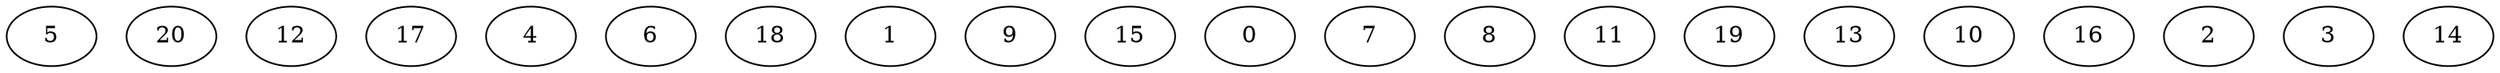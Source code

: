 digraph "Independent_Nodes_21_WeightType_Random#4" {
	graph ["Duplicate states"=0,
		GraphType=Independent,
		"Max states in OPEN"=0,
		Modes="120000ms; topo-ordered tasks, ; Pruning: task equivalence, fixed order ready list, ; F-value: ; Optimisation: best schedule length (\
SL) optimisation on equal, ",
		NumberOfTasks=21,
		"Pruned using list schedule length"=1841,
		"States removed from OPEN"=0,
		TargetSystem="Homogeneous-2",
		"Time to schedule (ms)"=212,
		"Total idle time"=0,
		"Total schedule length"=61,
		"Total sequential time"=122,
		"Total states created"=7683
	];
	5	["Finish time"=10,
		Processor=0,
		"Start time"=0,
		Weight=10];
	20	["Finish time"=10,
		Processor=1,
		"Start time"=0,
		Weight=10];
	12	["Finish time"=19,
		Processor=1,
		"Start time"=10,
		Weight=9];
	17	["Finish time"=28,
		Processor=1,
		"Start time"=19,
		Weight=9];
	4	["Finish time"=18,
		Processor=0,
		"Start time"=10,
		Weight=8];
	6	["Finish time"=26,
		Processor=0,
		"Start time"=18,
		Weight=8];
	18	["Finish time"=34,
		Processor=0,
		"Start time"=26,
		Weight=8];
	1	["Finish time"=41,
		Processor=0,
		"Start time"=34,
		Weight=7];
	9	["Finish time"=34,
		Processor=1,
		"Start time"=28,
		Weight=6];
	15	["Finish time"=40,
		Processor=1,
		"Start time"=34,
		Weight=6];
	0	["Finish time"=46,
		Processor=0,
		"Start time"=41,
		Weight=5];
	7	["Finish time"=51,
		Processor=0,
		"Start time"=46,
		Weight=5];
	8	["Finish time"=45,
		Processor=1,
		"Start time"=40,
		Weight=5];
	11	["Finish time"=50,
		Processor=1,
		"Start time"=45,
		Weight=5];
	19	["Finish time"=55,
		Processor=1,
		"Start time"=50,
		Weight=5];
	13	["Finish time"=59,
		Processor=1,
		"Start time"=55,
		Weight=4];
	10	["Finish time"=54,
		Processor=0,
		"Start time"=51,
		Weight=3];
	16	["Finish time"=57,
		Processor=0,
		"Start time"=54,
		Weight=3];
	2	["Finish time"=59,
		Processor=0,
		"Start time"=57,
		Weight=2];
	3	["Finish time"=61,
		Processor=0,
		"Start time"=59,
		Weight=2];
	14	["Finish time"=61,
		Processor=1,
		"Start time"=59,
		Weight=2];
}
